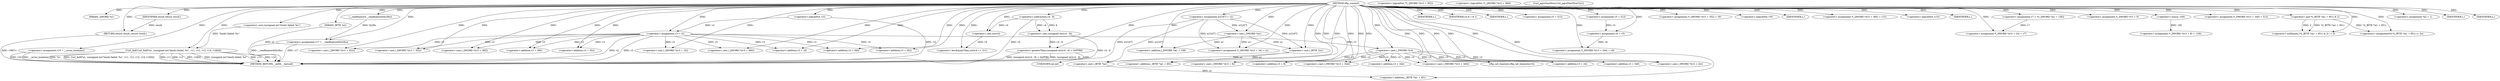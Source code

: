 digraph tftp_connect {  
"1000117" [label = "(METHOD,tftp_connect)" ]
"1000334" [label = "(METHOD_RETURN,__int64 __fastcall)" ]
"1000118" [label = "(PARAM,_QWORD *a1)" ]
"1000119" [label = "(PARAM,_BYTE *a2)" ]
"1000137" [label = "(<operator>.assignment,v17 = __readfsqword(0x28u))" ]
"1000139" [label = "(__readfsqword,__readfsqword(0x28u))" ]
"1000141" [label = "(<operator>.assignment,a1[167] = v2)" ]
"1000147" [label = "(<operator>.logicalNot,!v2)" ]
"1000149" [label = "(IDENTIFIER,L,)" ]
"1000150" [label = "(<operator>.assignment,v3 = v2)" ]
"1000154" [label = "(IDENTIFIER,v4,if ( v4 ))" ]
"1000156" [label = "(IDENTIFIER,L,)" ]
"1000158" [label = "(<operator>.greaterThan,(unsigned int)(v4 - 8) > 0xFFB0)" ]
"1000159" [label = "(<operator>.cast,(unsigned int)(v4 - 8))" ]
"1000161" [label = "(<operator>.subtraction,v4 - 8)" ]
"1000165" [label = "(RETURN,return result;,return result;)" ]
"1000166" [label = "(IDENTIFIER,result,return result;)" ]
"1000168" [label = "(<operator>.lessEqualsThan,(int)v4 <= 511)" ]
"1000169" [label = "(<operator>.cast,(int)v4)" ]
"1000174" [label = "(<operator>.assignment,v5 = 512)" ]
"1000180" [label = "(<operator>.assignment,v5 = 512)" ]
"1000183" [label = "(<operator>.assignment,v6 = v5)" ]
"1000188" [label = "(<operator>.logicalNot,!*(_QWORD *)(v3 + 352))" ]
"1000190" [label = "(<operator>.cast,(_QWORD *)(v3 + 352))" ]
"1000192" [label = "(<operator>.addition,v3 + 352)" ]
"1000196" [label = "(<operator>.assignment,*(_QWORD *)(v3 + 352) = v9)" ]
"1000198" [label = "(<operator>.cast,(_QWORD *)(v3 + 352))" ]
"1000200" [label = "(<operator>.addition,v3 + 352)" ]
"1000205" [label = "(<operator>.logicalNot,!v9)" ]
"1000207" [label = "(IDENTIFIER,L,)" ]
"1000209" [label = "(<operator>.logicalNot,!*(_QWORD *)(v3 + 360))" ]
"1000211" [label = "(<operator>.cast,(_QWORD *)(v3 + 360))" ]
"1000213" [label = "(<operator>.addition,v3 + 360)" ]
"1000217" [label = "(<operator>.assignment,*(_QWORD *)(v3 + 360) = v15)" ]
"1000219" [label = "(<operator>.cast,(_QWORD *)(v3 + 360))" ]
"1000221" [label = "(<operator>.addition,v3 + 360)" ]
"1000226" [label = "(<operator>.logicalNot,!v15)" ]
"1000228" [label = "(IDENTIFIER,L,)" ]
"1000229" [label = "(<operator>.assignment,v7 = *((_DWORD *)a1 + 156))" ]
"1000232" [label = "(<operator>.addition,(_DWORD *)a1 + 156)" ]
"1000233" [label = "(<operator>.cast,(_DWORD *)a1)" ]
"1000237" [label = "(<operator>.assignment,*(_QWORD *)(v3 + 16) = a1)" ]
"1000239" [label = "(<operator>.cast,(_QWORD *)(v3 + 16))" ]
"1000241" [label = "(<operator>.addition,v3 + 16)" ]
"1000245" [label = "(<operator>.assignment,*(_DWORD *)v3 = 0)" ]
"1000247" [label = "(<operator>.cast,(_DWORD *)v3)" ]
"1000251" [label = "(<operator>.assignment,*(_DWORD *)(v3 + 8) = -100)" ]
"1000253" [label = "(<operator>.cast,(_DWORD *)(v3 + 8))" ]
"1000255" [label = "(<operator>.addition,v3 + 8)" ]
"1000258" [label = "(<operator>.minus,-100)" ]
"1000260" [label = "(<operator>.assignment,*(_DWORD *)(v3 + 340) = 512)" ]
"1000262" [label = "(<operator>.cast,(_DWORD *)(v3 + 340))" ]
"1000264" [label = "(<operator>.addition,v3 + 340)" ]
"1000268" [label = "(<operator>.assignment,*(_DWORD *)(v3 + 344) = v6)" ]
"1000270" [label = "(<operator>.cast,(_DWORD *)(v3 + 344))" ]
"1000272" [label = "(<operator>.addition,v3 + 344)" ]
"1000276" [label = "(<operator>.assignment,*(_DWORD *)(v3 + 24) = v7)" ]
"1000278" [label = "(<operator>.cast,(_DWORD *)(v3 + 24))" ]
"1000280" [label = "(<operator>.addition,v3 + 24)" ]
"1000284" [label = "(tftp_set_timeouts,tftp_set_timeouts(v3))" ]
"1000287" [label = "(<operator>.notEquals,(*((_BYTE *)a1 + 951) & 2) != 0)" ]
"1000288" [label = "(<operator>.and,*((_BYTE *)a1 + 951) & 2)" ]
"1000290" [label = "(<operator>.addition,(_BYTE *)a1 + 951)" ]
"1000291" [label = "(<operator>.cast,(_BYTE *)a1)" ]
"1000299" [label = "(Curl_pgrsStartNow,Curl_pgrsStartNow(*a1))" ]
"1000302" [label = "(<operator>.assignment,*a2 = 1)" ]
"1000306" [label = "(IDENTIFIER,L,)" ]
"1000308" [label = "(<operators>.assignmentOr,*((_BYTE *)a1 + 951) |= 2u)" ]
"1000310" [label = "(<operator>.addition,(_BYTE *)a1 + 951)" ]
"1000311" [label = "(<operator>.cast,(_BYTE *)a1)" ]
"1000317" [label = "(<operator>.assignment,v10 = __errno_location())" ]
"1000320" [label = "(Curl_failf,Curl_failf(*a1, (unsigned int)\"bind() failed; %s\", v11, v12, v13, v14, v16[0]))" ]
"1000323" [label = "(<operator>.cast,(unsigned int)\"bind() failed; %s\")" ]
"1000333" [label = "(IDENTIFIER,L,)" ]
"1000170" [label = "(UNKNOWN,int,int)" ]
  "1000165" -> "1000334"  [ label = "DDG: <RET>"] 
  "1000320" -> "1000334"  [ label = "DDG: v12"] 
  "1000159" -> "1000334"  [ label = "DDG: v4 - 8"] 
  "1000137" -> "1000334"  [ label = "DDG: __readfsqword(0x28u)"] 
  "1000320" -> "1000334"  [ label = "DDG: v16[0]"] 
  "1000141" -> "1000334"  [ label = "DDG: a1[167]"] 
  "1000320" -> "1000334"  [ label = "DDG: (unsigned int)\"bind() failed; %s\""] 
  "1000150" -> "1000334"  [ label = "DDG: v2"] 
  "1000119" -> "1000334"  [ label = "DDG: a2"] 
  "1000147" -> "1000334"  [ label = "DDG: !v2"] 
  "1000158" -> "1000334"  [ label = "DDG: (unsigned int)(v4 - 8) > 0xFFB0"] 
  "1000137" -> "1000334"  [ label = "DDG: v17"] 
  "1000158" -> "1000334"  [ label = "DDG: (unsigned int)(v4 - 8)"] 
  "1000320" -> "1000334"  [ label = "DDG: v13"] 
  "1000320" -> "1000334"  [ label = "DDG: v14"] 
  "1000317" -> "1000334"  [ label = "DDG: __errno_location()"] 
  "1000320" -> "1000334"  [ label = "DDG: *a1"] 
  "1000320" -> "1000334"  [ label = "DDG: Curl_failf(*a1, (unsigned int)\"bind() failed; %s\", v11, v12, v13, v14, v16[0])"] 
  "1000317" -> "1000334"  [ label = "DDG: v10"] 
  "1000320" -> "1000334"  [ label = "DDG: v11"] 
  "1000161" -> "1000334"  [ label = "DDG: v4"] 
  "1000150" -> "1000334"  [ label = "DDG: v3"] 
  "1000117" -> "1000118"  [ label = "DDG: "] 
  "1000117" -> "1000119"  [ label = "DDG: "] 
  "1000139" -> "1000137"  [ label = "DDG: 0x28u"] 
  "1000117" -> "1000137"  [ label = "DDG: "] 
  "1000117" -> "1000139"  [ label = "DDG: "] 
  "1000117" -> "1000141"  [ label = "DDG: "] 
  "1000117" -> "1000147"  [ label = "DDG: "] 
  "1000117" -> "1000149"  [ label = "DDG: "] 
  "1000147" -> "1000150"  [ label = "DDG: v2"] 
  "1000117" -> "1000150"  [ label = "DDG: "] 
  "1000117" -> "1000154"  [ label = "DDG: "] 
  "1000117" -> "1000156"  [ label = "DDG: "] 
  "1000159" -> "1000158"  [ label = "DDG: v4 - 8"] 
  "1000161" -> "1000159"  [ label = "DDG: v4"] 
  "1000161" -> "1000159"  [ label = "DDG: 8"] 
  "1000117" -> "1000161"  [ label = "DDG: "] 
  "1000117" -> "1000158"  [ label = "DDG: "] 
  "1000166" -> "1000165"  [ label = "DDG: result"] 
  "1000117" -> "1000165"  [ label = "DDG: "] 
  "1000117" -> "1000166"  [ label = "DDG: "] 
  "1000169" -> "1000168"  [ label = "DDG: v4"] 
  "1000161" -> "1000169"  [ label = "DDG: v4"] 
  "1000117" -> "1000169"  [ label = "DDG: "] 
  "1000117" -> "1000168"  [ label = "DDG: "] 
  "1000117" -> "1000174"  [ label = "DDG: "] 
  "1000117" -> "1000180"  [ label = "DDG: "] 
  "1000180" -> "1000183"  [ label = "DDG: v5"] 
  "1000117" -> "1000183"  [ label = "DDG: "] 
  "1000150" -> "1000190"  [ label = "DDG: v3"] 
  "1000117" -> "1000190"  [ label = "DDG: "] 
  "1000150" -> "1000192"  [ label = "DDG: v3"] 
  "1000117" -> "1000192"  [ label = "DDG: "] 
  "1000117" -> "1000196"  [ label = "DDG: "] 
  "1000117" -> "1000198"  [ label = "DDG: "] 
  "1000150" -> "1000198"  [ label = "DDG: v3"] 
  "1000117" -> "1000200"  [ label = "DDG: "] 
  "1000150" -> "1000200"  [ label = "DDG: v3"] 
  "1000117" -> "1000205"  [ label = "DDG: "] 
  "1000117" -> "1000207"  [ label = "DDG: "] 
  "1000117" -> "1000211"  [ label = "DDG: "] 
  "1000150" -> "1000211"  [ label = "DDG: v3"] 
  "1000117" -> "1000213"  [ label = "DDG: "] 
  "1000150" -> "1000213"  [ label = "DDG: v3"] 
  "1000117" -> "1000217"  [ label = "DDG: "] 
  "1000117" -> "1000219"  [ label = "DDG: "] 
  "1000150" -> "1000219"  [ label = "DDG: v3"] 
  "1000117" -> "1000221"  [ label = "DDG: "] 
  "1000150" -> "1000221"  [ label = "DDG: v3"] 
  "1000117" -> "1000226"  [ label = "DDG: "] 
  "1000117" -> "1000228"  [ label = "DDG: "] 
  "1000117" -> "1000229"  [ label = "DDG: "] 
  "1000233" -> "1000232"  [ label = "DDG: a1"] 
  "1000141" -> "1000233"  [ label = "DDG: a1[167]"] 
  "1000117" -> "1000233"  [ label = "DDG: "] 
  "1000117" -> "1000232"  [ label = "DDG: "] 
  "1000141" -> "1000237"  [ label = "DDG: a1[167]"] 
  "1000233" -> "1000237"  [ label = "DDG: a1"] 
  "1000117" -> "1000237"  [ label = "DDG: "] 
  "1000117" -> "1000239"  [ label = "DDG: "] 
  "1000150" -> "1000239"  [ label = "DDG: v3"] 
  "1000117" -> "1000241"  [ label = "DDG: "] 
  "1000150" -> "1000241"  [ label = "DDG: v3"] 
  "1000117" -> "1000245"  [ label = "DDG: "] 
  "1000117" -> "1000247"  [ label = "DDG: "] 
  "1000150" -> "1000247"  [ label = "DDG: v3"] 
  "1000258" -> "1000251"  [ label = "DDG: 100"] 
  "1000247" -> "1000253"  [ label = "DDG: v3"] 
  "1000117" -> "1000253"  [ label = "DDG: "] 
  "1000247" -> "1000255"  [ label = "DDG: v3"] 
  "1000117" -> "1000255"  [ label = "DDG: "] 
  "1000117" -> "1000258"  [ label = "DDG: "] 
  "1000117" -> "1000260"  [ label = "DDG: "] 
  "1000117" -> "1000262"  [ label = "DDG: "] 
  "1000247" -> "1000262"  [ label = "DDG: v3"] 
  "1000117" -> "1000264"  [ label = "DDG: "] 
  "1000247" -> "1000264"  [ label = "DDG: v3"] 
  "1000183" -> "1000268"  [ label = "DDG: v6"] 
  "1000117" -> "1000268"  [ label = "DDG: "] 
  "1000117" -> "1000270"  [ label = "DDG: "] 
  "1000247" -> "1000270"  [ label = "DDG: v3"] 
  "1000117" -> "1000272"  [ label = "DDG: "] 
  "1000247" -> "1000272"  [ label = "DDG: v3"] 
  "1000229" -> "1000276"  [ label = "DDG: v7"] 
  "1000117" -> "1000276"  [ label = "DDG: "] 
  "1000117" -> "1000278"  [ label = "DDG: "] 
  "1000247" -> "1000278"  [ label = "DDG: v3"] 
  "1000117" -> "1000280"  [ label = "DDG: "] 
  "1000247" -> "1000280"  [ label = "DDG: v3"] 
  "1000117" -> "1000284"  [ label = "DDG: "] 
  "1000247" -> "1000284"  [ label = "DDG: v3"] 
  "1000288" -> "1000287"  [ label = "DDG: *((_BYTE *)a1 + 951)"] 
  "1000288" -> "1000287"  [ label = "DDG: 2"] 
  "1000291" -> "1000290"  [ label = "DDG: a1"] 
  "1000141" -> "1000291"  [ label = "DDG: a1[167]"] 
  "1000117" -> "1000291"  [ label = "DDG: "] 
  "1000233" -> "1000291"  [ label = "DDG: a1"] 
  "1000117" -> "1000290"  [ label = "DDG: "] 
  "1000117" -> "1000288"  [ label = "DDG: "] 
  "1000117" -> "1000287"  [ label = "DDG: "] 
  "1000117" -> "1000302"  [ label = "DDG: "] 
  "1000117" -> "1000306"  [ label = "DDG: "] 
  "1000117" -> "1000308"  [ label = "DDG: "] 
  "1000288" -> "1000308"  [ label = "DDG: *((_BYTE *)a1 + 951)"] 
  "1000311" -> "1000310"  [ label = "DDG: a1"] 
  "1000141" -> "1000311"  [ label = "DDG: a1[167]"] 
  "1000291" -> "1000311"  [ label = "DDG: a1"] 
  "1000117" -> "1000311"  [ label = "DDG: "] 
  "1000117" -> "1000310"  [ label = "DDG: "] 
  "1000117" -> "1000317"  [ label = "DDG: "] 
  "1000323" -> "1000320"  [ label = "DDG: \"bind() failed; %s\""] 
  "1000117" -> "1000323"  [ label = "DDG: "] 
  "1000117" -> "1000320"  [ label = "DDG: "] 
  "1000117" -> "1000333"  [ label = "DDG: "] 
  "1000158" -> "1000170"  [ label = "CDG: "] 
}
